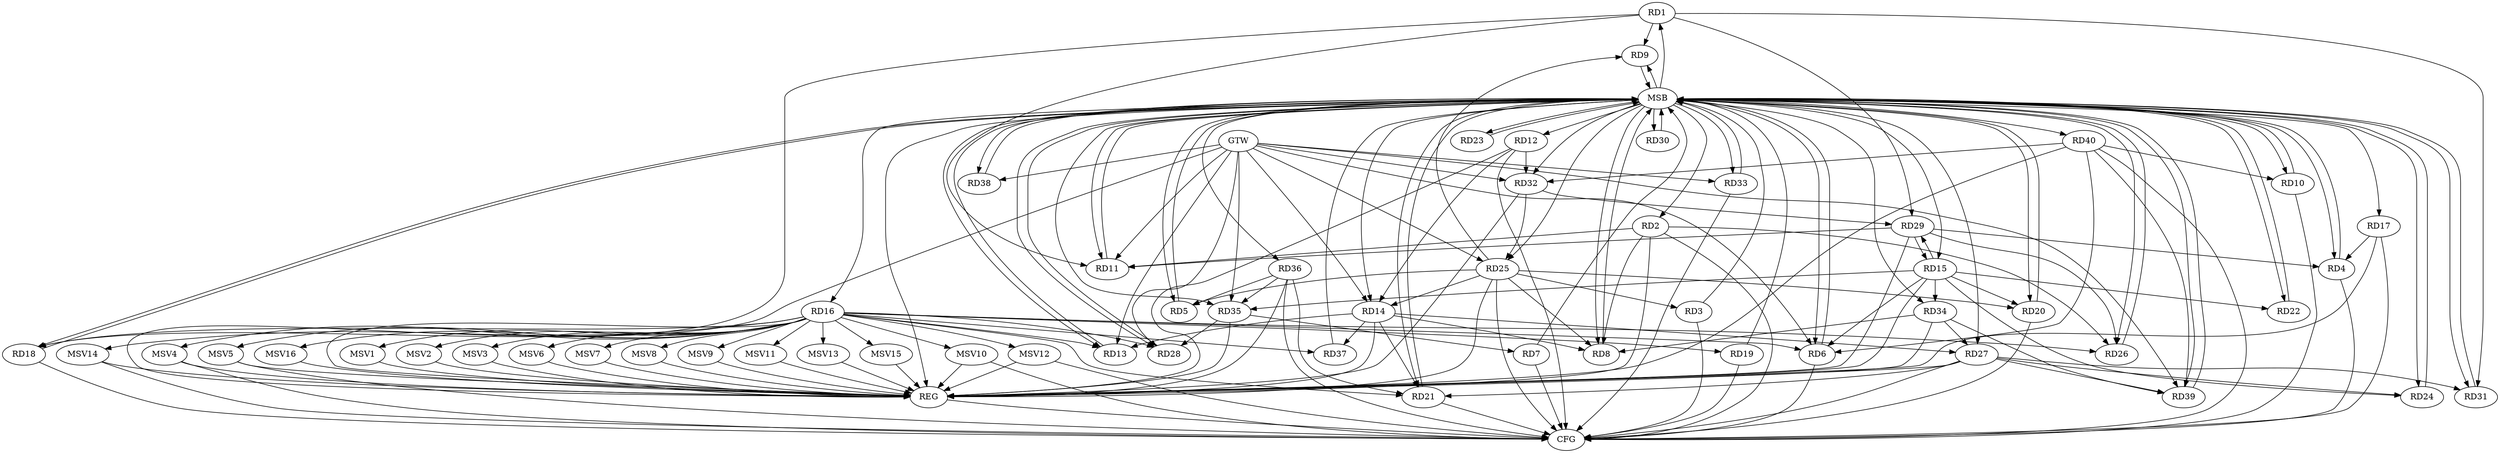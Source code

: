 strict digraph G {
  RD1 [ label="RD1" ];
  RD2 [ label="RD2" ];
  RD3 [ label="RD3" ];
  RD4 [ label="RD4" ];
  RD5 [ label="RD5" ];
  RD6 [ label="RD6" ];
  RD7 [ label="RD7" ];
  RD8 [ label="RD8" ];
  RD9 [ label="RD9" ];
  RD10 [ label="RD10" ];
  RD11 [ label="RD11" ];
  RD12 [ label="RD12" ];
  RD13 [ label="RD13" ];
  RD14 [ label="RD14" ];
  RD15 [ label="RD15" ];
  RD16 [ label="RD16" ];
  RD17 [ label="RD17" ];
  RD18 [ label="RD18" ];
  RD19 [ label="RD19" ];
  RD20 [ label="RD20" ];
  RD21 [ label="RD21" ];
  RD22 [ label="RD22" ];
  RD23 [ label="RD23" ];
  RD24 [ label="RD24" ];
  RD25 [ label="RD25" ];
  RD26 [ label="RD26" ];
  RD27 [ label="RD27" ];
  RD28 [ label="RD28" ];
  RD29 [ label="RD29" ];
  RD30 [ label="RD30" ];
  RD31 [ label="RD31" ];
  RD32 [ label="RD32" ];
  RD33 [ label="RD33" ];
  RD34 [ label="RD34" ];
  RD35 [ label="RD35" ];
  RD36 [ label="RD36" ];
  RD37 [ label="RD37" ];
  RD38 [ label="RD38" ];
  RD39 [ label="RD39" ];
  RD40 [ label="RD40" ];
  GTW [ label="GTW" ];
  REG [ label="REG" ];
  MSB [ label="MSB" ];
  CFG [ label="CFG" ];
  MSV1 [ label="MSV1" ];
  MSV2 [ label="MSV2" ];
  MSV3 [ label="MSV3" ];
  MSV4 [ label="MSV4" ];
  MSV5 [ label="MSV5" ];
  MSV6 [ label="MSV6" ];
  MSV7 [ label="MSV7" ];
  MSV8 [ label="MSV8" ];
  MSV9 [ label="MSV9" ];
  MSV10 [ label="MSV10" ];
  MSV11 [ label="MSV11" ];
  MSV12 [ label="MSV12" ];
  MSV13 [ label="MSV13" ];
  MSV14 [ label="MSV14" ];
  MSV15 [ label="MSV15" ];
  MSV16 [ label="MSV16" ];
  RD1 -> RD9;
  RD1 -> RD11;
  RD1 -> RD29;
  RD1 -> RD31;
  RD2 -> RD8;
  RD2 -> RD11;
  RD2 -> RD26;
  RD25 -> RD3;
  RD17 -> RD4;
  RD29 -> RD4;
  RD25 -> RD5;
  RD36 -> RD5;
  RD15 -> RD6;
  RD16 -> RD6;
  RD40 -> RD6;
  RD35 -> RD7;
  RD14 -> RD8;
  RD25 -> RD8;
  RD34 -> RD8;
  RD25 -> RD9;
  RD40 -> RD10;
  RD29 -> RD11;
  RD12 -> RD14;
  RD12 -> RD32;
  RD14 -> RD13;
  RD16 -> RD13;
  RD14 -> RD21;
  RD25 -> RD14;
  RD14 -> RD27;
  RD14 -> RD37;
  RD15 -> RD20;
  RD15 -> RD22;
  RD15 -> RD24;
  RD15 -> RD29;
  RD29 -> RD15;
  RD15 -> RD34;
  RD15 -> RD35;
  RD16 -> RD18;
  RD16 -> RD19;
  RD16 -> RD21;
  RD16 -> RD26;
  RD16 -> RD28;
  RD16 -> RD37;
  RD25 -> RD20;
  RD27 -> RD21;
  RD36 -> RD21;
  RD27 -> RD24;
  RD32 -> RD25;
  RD29 -> RD26;
  RD27 -> RD31;
  RD34 -> RD27;
  RD27 -> RD39;
  RD35 -> RD28;
  RD32 -> RD29;
  RD40 -> RD32;
  RD34 -> RD39;
  RD36 -> RD35;
  RD40 -> RD39;
  GTW -> RD38;
  GTW -> RD33;
  GTW -> RD14;
  GTW -> RD13;
  GTW -> RD6;
  GTW -> RD25;
  GTW -> RD32;
  GTW -> RD11;
  GTW -> RD28;
  GTW -> RD18;
  GTW -> RD39;
  GTW -> RD35;
  RD1 -> REG;
  RD2 -> REG;
  RD12 -> REG;
  RD14 -> REG;
  RD15 -> REG;
  RD16 -> REG;
  RD17 -> REG;
  RD25 -> REG;
  RD27 -> REG;
  RD29 -> REG;
  RD32 -> REG;
  RD34 -> REG;
  RD35 -> REG;
  RD36 -> REG;
  RD40 -> REG;
  RD3 -> MSB;
  MSB -> RD5;
  MSB -> RD25;
  MSB -> RD33;
  MSB -> RD35;
  MSB -> REG;
  RD4 -> MSB;
  MSB -> RD23;
  MSB -> RD30;
  RD5 -> MSB;
  MSB -> RD26;
  MSB -> RD28;
  MSB -> RD32;
  MSB -> RD39;
  RD6 -> MSB;
  MSB -> RD2;
  MSB -> RD4;
  MSB -> RD14;
  RD7 -> MSB;
  MSB -> RD27;
  MSB -> RD34;
  RD8 -> MSB;
  MSB -> RD13;
  MSB -> RD16;
  MSB -> RD18;
  MSB -> RD36;
  MSB -> RD40;
  RD9 -> MSB;
  MSB -> RD10;
  MSB -> RD38;
  RD10 -> MSB;
  RD11 -> MSB;
  MSB -> RD12;
  MSB -> RD15;
  MSB -> RD20;
  MSB -> RD21;
  RD13 -> MSB;
  RD18 -> MSB;
  MSB -> RD6;
  MSB -> RD17;
  RD19 -> MSB;
  MSB -> RD1;
  RD20 -> MSB;
  RD21 -> MSB;
  MSB -> RD31;
  RD22 -> MSB;
  MSB -> RD8;
  MSB -> RD11;
  RD23 -> MSB;
  RD24 -> MSB;
  RD26 -> MSB;
  MSB -> RD9;
  RD28 -> MSB;
  MSB -> RD24;
  RD30 -> MSB;
  RD31 -> MSB;
  RD33 -> MSB;
  MSB -> RD22;
  RD37 -> MSB;
  RD38 -> MSB;
  RD39 -> MSB;
  RD19 -> CFG;
  RD33 -> CFG;
  RD18 -> CFG;
  RD21 -> CFG;
  RD12 -> CFG;
  RD27 -> CFG;
  RD20 -> CFG;
  RD25 -> CFG;
  RD36 -> CFG;
  RD40 -> CFG;
  RD10 -> CFG;
  RD2 -> CFG;
  RD6 -> CFG;
  RD7 -> CFG;
  RD3 -> CFG;
  RD4 -> CFG;
  RD17 -> CFG;
  REG -> CFG;
  RD16 -> MSV1;
  MSV1 -> REG;
  RD16 -> MSV2;
  MSV2 -> REG;
  RD16 -> MSV3;
  MSV3 -> REG;
  RD16 -> MSV4;
  MSV4 -> REG;
  MSV4 -> CFG;
  RD16 -> MSV5;
  RD16 -> MSV6;
  MSV5 -> REG;
  MSV5 -> CFG;
  MSV6 -> REG;
  RD16 -> MSV7;
  RD16 -> MSV8;
  MSV7 -> REG;
  MSV8 -> REG;
  RD16 -> MSV9;
  MSV9 -> REG;
  RD16 -> MSV10;
  MSV10 -> REG;
  MSV10 -> CFG;
  RD16 -> MSV11;
  MSV11 -> REG;
  RD16 -> MSV12;
  RD16 -> MSV13;
  MSV12 -> REG;
  MSV12 -> CFG;
  MSV13 -> REG;
  RD16 -> MSV14;
  RD16 -> MSV15;
  RD16 -> MSV16;
  MSV14 -> REG;
  MSV14 -> CFG;
  MSV15 -> REG;
  MSV16 -> REG;
}
